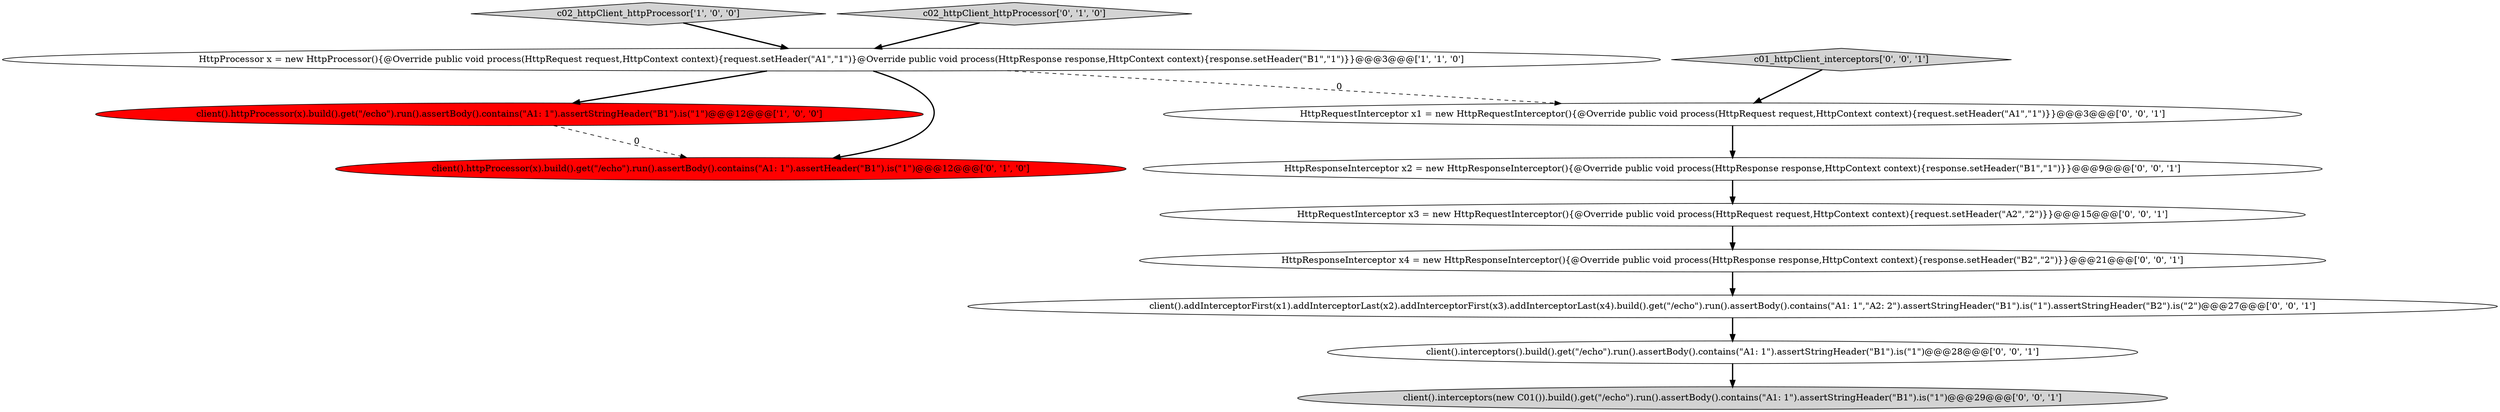 digraph {
11 [style = filled, label = "HttpResponseInterceptor x2 = new HttpResponseInterceptor(){@Override public void process(HttpResponse response,HttpContext context){response.setHeader(\"B1\",\"1\")}}@@@9@@@['0', '0', '1']", fillcolor = white, shape = ellipse image = "AAA0AAABBB3BBB"];
6 [style = filled, label = "HttpResponseInterceptor x4 = new HttpResponseInterceptor(){@Override public void process(HttpResponse response,HttpContext context){response.setHeader(\"B2\",\"2\")}}@@@21@@@['0', '0', '1']", fillcolor = white, shape = ellipse image = "AAA0AAABBB3BBB"];
4 [style = filled, label = "client().httpProcessor(x).build().get(\"/echo\").run().assertBody().contains(\"A1: 1\").assertHeader(\"B1\").is(\"1\")@@@12@@@['0', '1', '0']", fillcolor = red, shape = ellipse image = "AAA1AAABBB2BBB"];
10 [style = filled, label = "client().interceptors(new C01()).build().get(\"/echo\").run().assertBody().contains(\"A1: 1\").assertStringHeader(\"B1\").is(\"1\")@@@29@@@['0', '0', '1']", fillcolor = lightgray, shape = ellipse image = "AAA0AAABBB3BBB"];
9 [style = filled, label = "HttpRequestInterceptor x1 = new HttpRequestInterceptor(){@Override public void process(HttpRequest request,HttpContext context){request.setHeader(\"A1\",\"1\")}}@@@3@@@['0', '0', '1']", fillcolor = white, shape = ellipse image = "AAA0AAABBB3BBB"];
2 [style = filled, label = "c02_httpClient_httpProcessor['1', '0', '0']", fillcolor = lightgray, shape = diamond image = "AAA0AAABBB1BBB"];
3 [style = filled, label = "c02_httpClient_httpProcessor['0', '1', '0']", fillcolor = lightgray, shape = diamond image = "AAA0AAABBB2BBB"];
5 [style = filled, label = "client().addInterceptorFirst(x1).addInterceptorLast(x2).addInterceptorFirst(x3).addInterceptorLast(x4).build().get(\"/echo\").run().assertBody().contains(\"A1: 1\",\"A2: 2\").assertStringHeader(\"B1\").is(\"1\").assertStringHeader(\"B2\").is(\"2\")@@@27@@@['0', '0', '1']", fillcolor = white, shape = ellipse image = "AAA0AAABBB3BBB"];
12 [style = filled, label = "client().interceptors().build().get(\"/echo\").run().assertBody().contains(\"A1: 1\").assertStringHeader(\"B1\").is(\"1\")@@@28@@@['0', '0', '1']", fillcolor = white, shape = ellipse image = "AAA0AAABBB3BBB"];
0 [style = filled, label = "client().httpProcessor(x).build().get(\"/echo\").run().assertBody().contains(\"A1: 1\").assertStringHeader(\"B1\").is(\"1\")@@@12@@@['1', '0', '0']", fillcolor = red, shape = ellipse image = "AAA1AAABBB1BBB"];
1 [style = filled, label = "HttpProcessor x = new HttpProcessor(){@Override public void process(HttpRequest request,HttpContext context){request.setHeader(\"A1\",\"1\")}@Override public void process(HttpResponse response,HttpContext context){response.setHeader(\"B1\",\"1\")}}@@@3@@@['1', '1', '0']", fillcolor = white, shape = ellipse image = "AAA0AAABBB1BBB"];
8 [style = filled, label = "HttpRequestInterceptor x3 = new HttpRequestInterceptor(){@Override public void process(HttpRequest request,HttpContext context){request.setHeader(\"A2\",\"2\")}}@@@15@@@['0', '0', '1']", fillcolor = white, shape = ellipse image = "AAA0AAABBB3BBB"];
7 [style = filled, label = "c01_httpClient_interceptors['0', '0', '1']", fillcolor = lightgray, shape = diamond image = "AAA0AAABBB3BBB"];
7->9 [style = bold, label=""];
11->8 [style = bold, label=""];
6->5 [style = bold, label=""];
1->4 [style = bold, label=""];
1->9 [style = dashed, label="0"];
8->6 [style = bold, label=""];
12->10 [style = bold, label=""];
0->4 [style = dashed, label="0"];
1->0 [style = bold, label=""];
9->11 [style = bold, label=""];
3->1 [style = bold, label=""];
5->12 [style = bold, label=""];
2->1 [style = bold, label=""];
}
